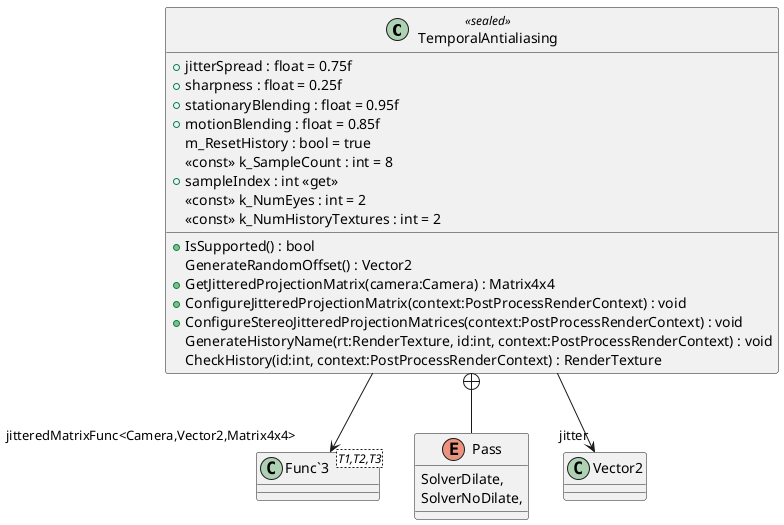 @startuml
class TemporalAntialiasing <<sealed>> {
    + jitterSpread : float = 0.75f
    + sharpness : float = 0.25f
    + stationaryBlending : float = 0.95f
    + motionBlending : float = 0.85f
    m_ResetHistory : bool = true
    <<const>> k_SampleCount : int = 8
    + sampleIndex : int <<get>>
    <<const>> k_NumEyes : int = 2
    <<const>> k_NumHistoryTextures : int = 2
    + IsSupported() : bool
    GenerateRandomOffset() : Vector2
    + GetJitteredProjectionMatrix(camera:Camera) : Matrix4x4
    + ConfigureJitteredProjectionMatrix(context:PostProcessRenderContext) : void
    + ConfigureStereoJitteredProjectionMatrices(context:PostProcessRenderContext) : void
    GenerateHistoryName(rt:RenderTexture, id:int, context:PostProcessRenderContext) : void
    CheckHistory(id:int, context:PostProcessRenderContext) : RenderTexture
}
class "Func`3"<T1,T2,T3> {
}
enum Pass {
    SolverDilate,
    SolverNoDilate,
}
TemporalAntialiasing --> "jitteredMatrixFunc<Camera,Vector2,Matrix4x4>" "Func`3"
TemporalAntialiasing --> "jitter" Vector2
TemporalAntialiasing +-- Pass
@enduml
